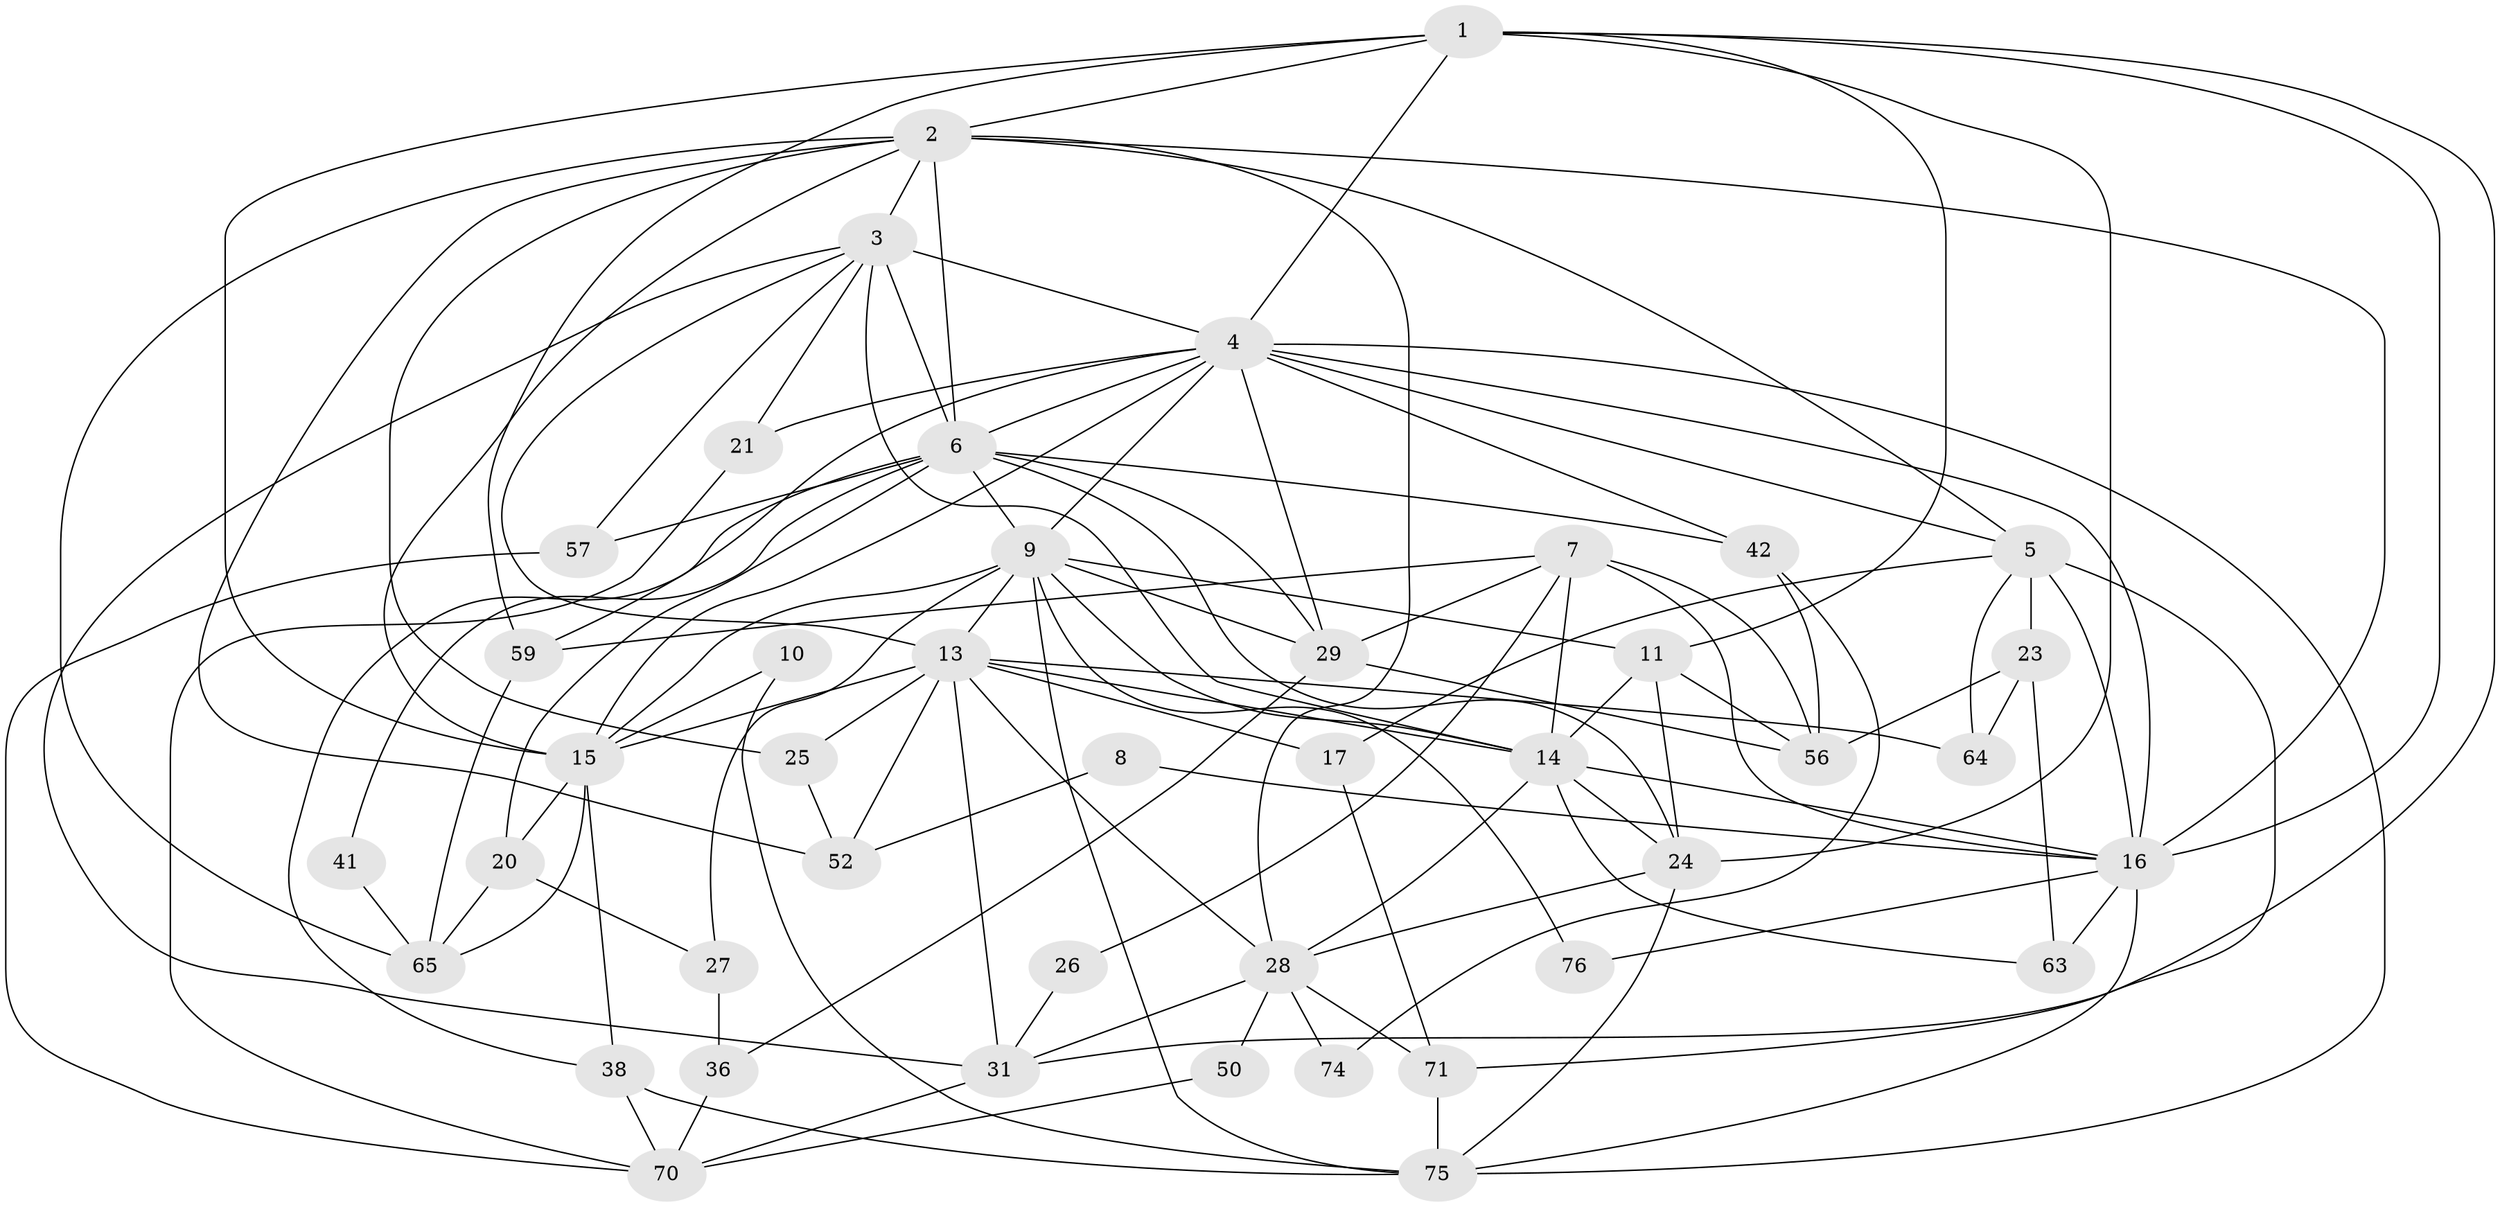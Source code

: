 // original degree distribution, {5: 0.18604651162790697, 4: 0.22093023255813954, 3: 0.27906976744186046, 2: 0.1511627906976744, 6: 0.13953488372093023, 9: 0.023255813953488372}
// Generated by graph-tools (version 1.1) at 2025/14/03/09/25 04:14:56]
// undirected, 43 vertices, 115 edges
graph export_dot {
graph [start="1"]
  node [color=gray90,style=filled];
  1 [super="+62"];
  2 [super="+46+51"];
  3 [super="+32+85"];
  4 [super="+47+18"];
  5 [super="+44"];
  6 [super="+48+12+35"];
  7 [super="+72"];
  8;
  9 [super="+82+33"];
  10;
  11 [super="+78"];
  13 [super="+66+83"];
  14 [super="+67+43+34"];
  15 [super="+22+19"];
  16 [super="+73+80"];
  17;
  20 [super="+39"];
  21;
  23;
  24 [super="+45"];
  25;
  26;
  27;
  28 [super="+69"];
  29 [super="+40"];
  31 [super="+84+53"];
  36;
  38 [super="+55"];
  41;
  42;
  50;
  52;
  56;
  57;
  59;
  63;
  64;
  65;
  70;
  71;
  74;
  75 [super="+79"];
  76;
  1 -- 11;
  1 -- 59;
  1 -- 15 [weight=2];
  1 -- 31;
  1 -- 24;
  1 -- 16;
  1 -- 4;
  1 -- 2;
  2 -- 5;
  2 -- 16;
  2 -- 65;
  2 -- 52;
  2 -- 3;
  2 -- 25;
  2 -- 28;
  2 -- 6;
  2 -- 15;
  3 -- 13;
  3 -- 4;
  3 -- 57;
  3 -- 21;
  3 -- 14;
  3 -- 6 [weight=2];
  3 -- 31;
  4 -- 29 [weight=2];
  4 -- 15 [weight=2];
  4 -- 75;
  4 -- 5;
  4 -- 6;
  4 -- 9;
  4 -- 42;
  4 -- 16;
  4 -- 21;
  4 -- 59;
  5 -- 17;
  5 -- 64;
  5 -- 71;
  5 -- 23;
  5 -- 16;
  6 -- 57;
  6 -- 42;
  6 -- 20;
  6 -- 41;
  6 -- 24;
  6 -- 9 [weight=2];
  6 -- 38;
  6 -- 29 [weight=2];
  7 -- 16 [weight=2];
  7 -- 56;
  7 -- 26;
  7 -- 59;
  7 -- 29;
  7 -- 14;
  8 -- 52;
  8 -- 16;
  9 -- 11;
  9 -- 13;
  9 -- 75;
  9 -- 27;
  9 -- 76;
  9 -- 14;
  9 -- 15;
  9 -- 29;
  10 -- 15;
  10 -- 75;
  11 -- 56;
  11 -- 14;
  11 -- 24;
  13 -- 14 [weight=2];
  13 -- 52;
  13 -- 64;
  13 -- 15;
  13 -- 25;
  13 -- 31;
  13 -- 28;
  13 -- 17;
  14 -- 63;
  14 -- 16;
  14 -- 28;
  14 -- 24;
  15 -- 65;
  15 -- 20;
  15 -- 38;
  16 -- 75;
  16 -- 76;
  16 -- 63;
  17 -- 71;
  20 -- 27;
  20 -- 65;
  21 -- 70;
  23 -- 64;
  23 -- 56;
  23 -- 63;
  24 -- 75;
  24 -- 28;
  25 -- 52;
  26 -- 31;
  27 -- 36;
  28 -- 50;
  28 -- 71;
  28 -- 74;
  28 -- 31;
  29 -- 56;
  29 -- 36;
  31 -- 70;
  36 -- 70;
  38 -- 70;
  38 -- 75;
  41 -- 65;
  42 -- 56;
  42 -- 74;
  50 -- 70;
  57 -- 70;
  59 -- 65;
  71 -- 75;
}
